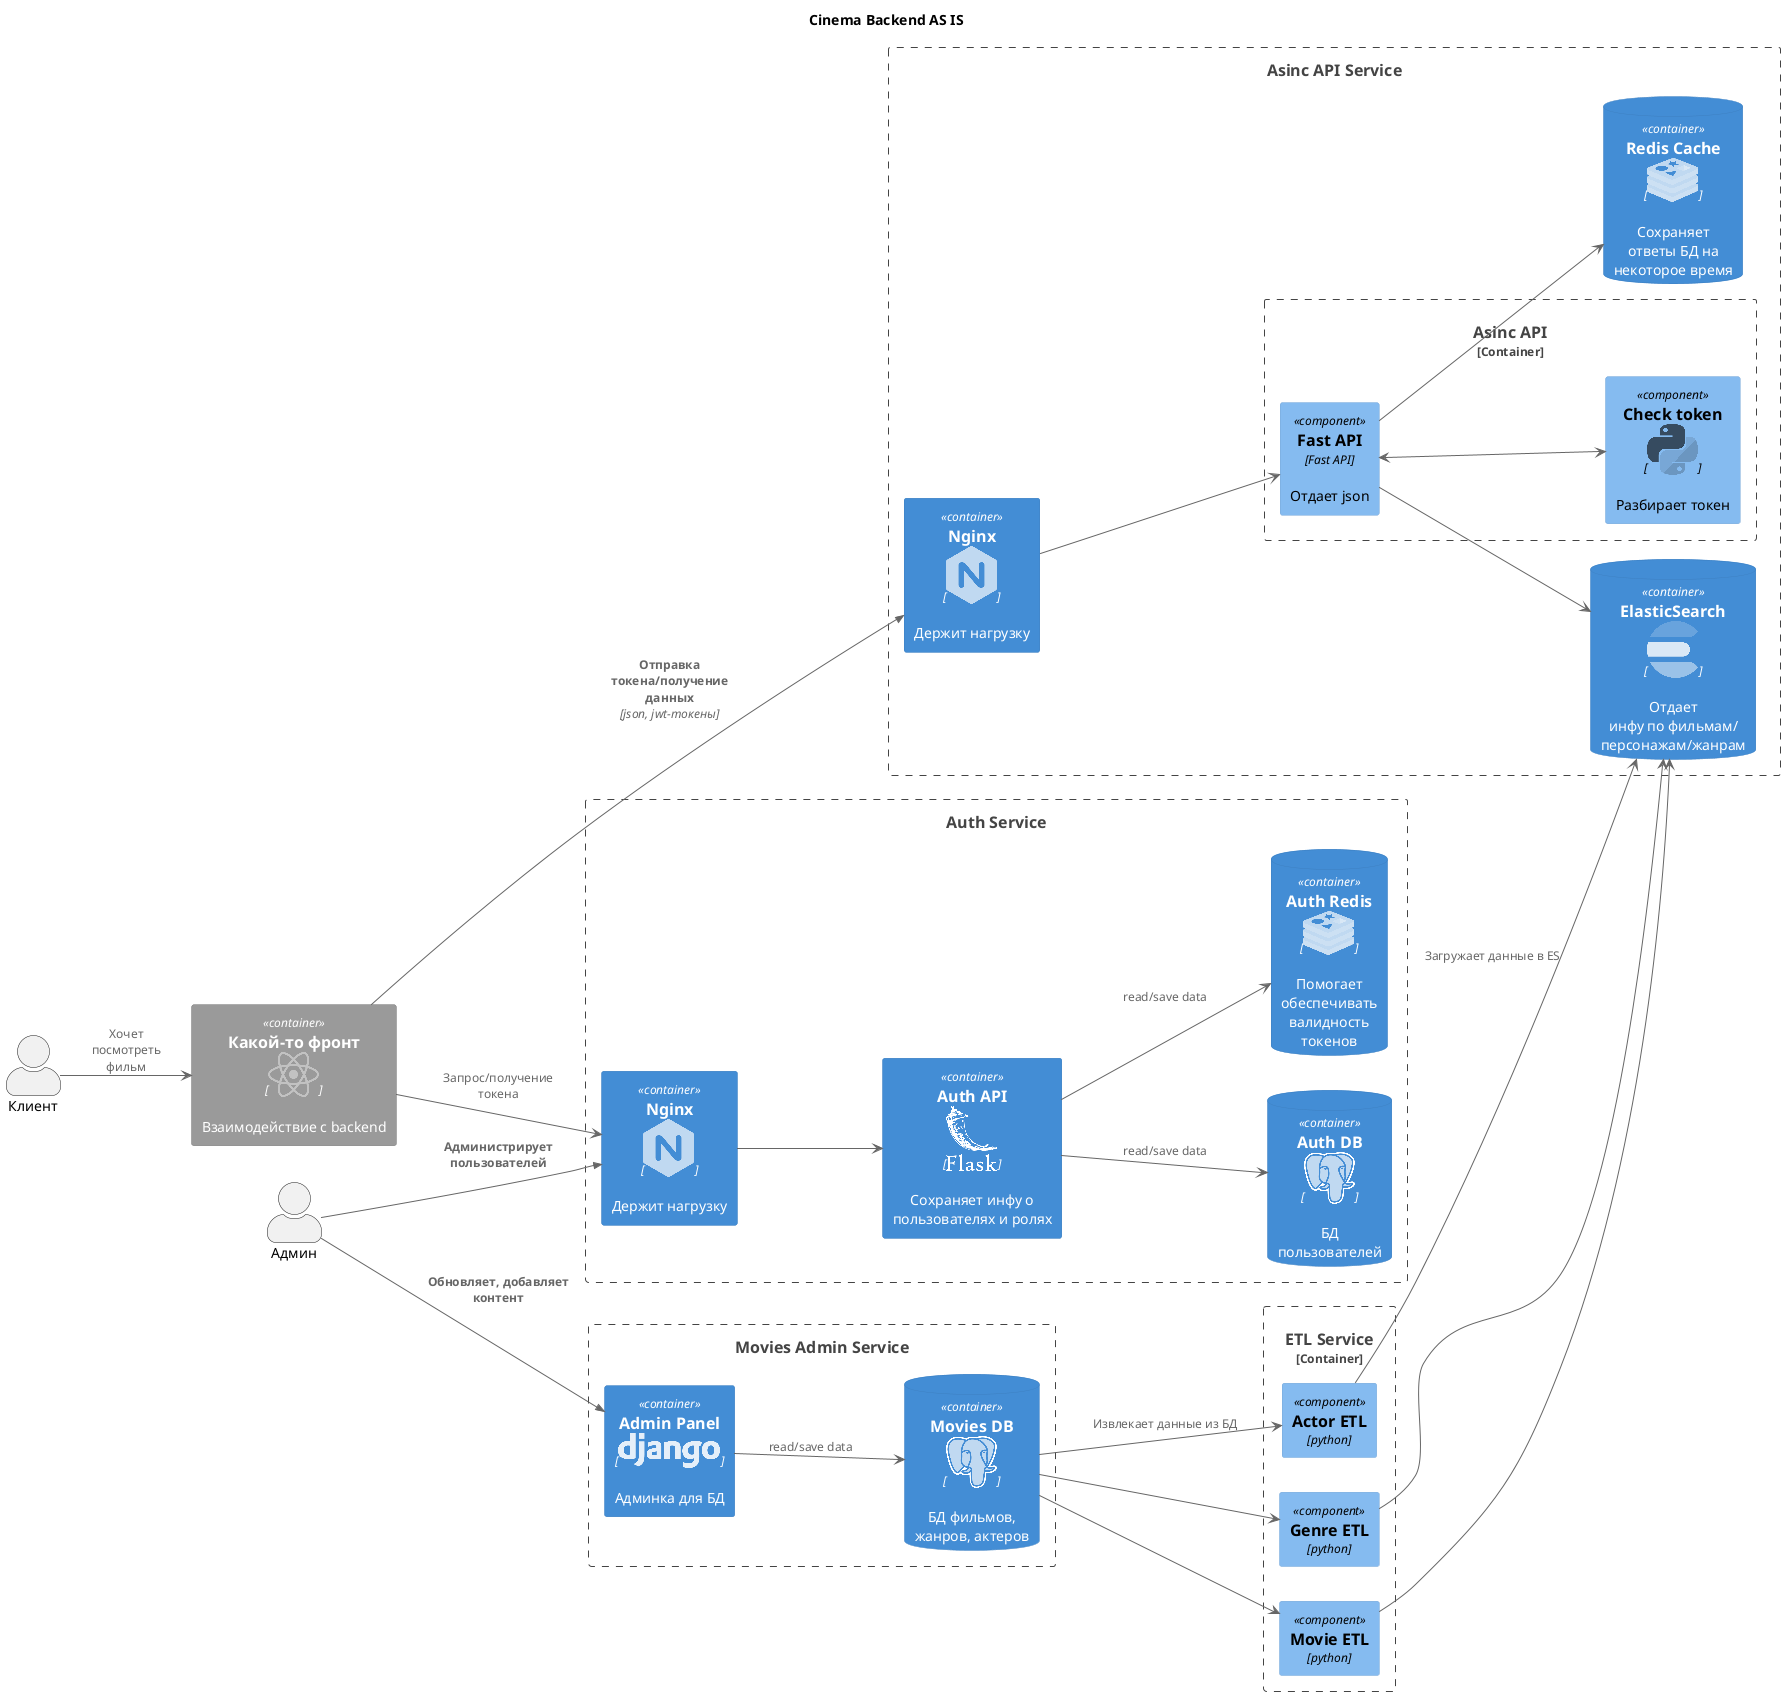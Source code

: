 @startuml
!include <logos/flask.puml>
!include <logos/django.puml>
!include <logos/redis.puml>
!include <logos/postgresql.puml>
!include <logos/ElasticSearch.puml>
!include <logos/python.puml>
!include <logos/react.puml>
!include <logos/nginx.puml>
'!includeurl https://raw.githubusercontent.com/RicardoNiepel/C4-PlantUML/master/C4_Component.puml
!include <c4/C4_Component.puml>

title Cinema Backend AS IS

LAYOUT_LANDSCAPE()


actor Клиент as Client
actor Админ as Admin


Container(Frontend, "Какой-то фронт", "<$react>", "Взаимодействие с backend") #9a9a9a;line:grey;text:white

Container_Boundary(ETL, "ETL Service") {
  Component(movies_etl, "Movie ETL", "python")
  Component(actor_etl, "Actor ETL", "python")
  Component(genre_etl, "Genre ETL", "python")
}

Boundary(AAS, "Asinc API Service") {
    Container(nginx_asinc, "Nginx", "<$nginx>", "Держит нагрузку")
    Container_Boundary(asinc_api, "Asinc API") {
    Component(fast_api, "Fast API", "Fast API", "Отдает json")
    Component(check_token, "Check token", "<$python>", "Разбирает токен")
    }
  ContainerDb(redis_asinc, "Redis Cache", "<$redis>", "Сохраняет\nответы БД на\nнекоторое время")
  ContainerDb(es_asinc, "ElasticSearch", "<$elasticsearch>", "Отдает\nинфу по фильмам/\nперсонажам/жанрам")

  fast_api --> es_asinc
  fast_api --> redis_asinc
  fast_api <--> check_token
  nginx_asinc --> fast_api
}

Boundary(AS, "Auth Service") {
  Container(nginx_auth, "Nginx", "<$nginx>", "Держит нагрузку")
  Container(flask_auth, "Auth API", "<$flask>", "Сохраняет инфу о пользователях и ролях")
  ContainerDb(Postgresql_Auth, "Auth DB", "<$postgresql>", "БД\nпользователей")
  ContainerDb(Redis_Auth, "Auth Redis", "<$redis>", "Помогает\nобеспечивать\nвалидность\nтокенов")

  nginx_auth --> flask_auth
  flask_auth --> Postgresql_Auth  : read/save data
  flask_auth --> Redis_Auth  : read/save data
}

Boundary(MAS, "Movies Admin Service") {
  Container(admin_panel, "Admin Panel", "<$django>", "Админка для БД")
  ContainerDb(Postgresql_movies, "Movies DB", "<$postgresql>", "БД фильмов,\nжанров, актеров")
  admin_panel --> Postgresql_movies : read/save data
}

Postgresql_movies --> actor_etl : Извлекает данные из БД
Postgresql_movies --> movies_etl
Postgresql_movies --> genre_etl

actor_etl --> es_asinc : Загружает данные в ES
movies_etl --> es_asinc
genre_etl --> es_asinc

Client --> Frontend : Хочет\nпосмотреть\nфильм
Frontend --> nginx_auth : Запрос/получение токена
Rel(Frontend, nginx_asinc, "Отправка токена/получение данных", "json, jwt-токены")

Rel(Admin, admin_panel, "Обновляет, добавляет контент")
Rel(Admin, nginx_auth, "Администрирует пользователей")

@enduml
